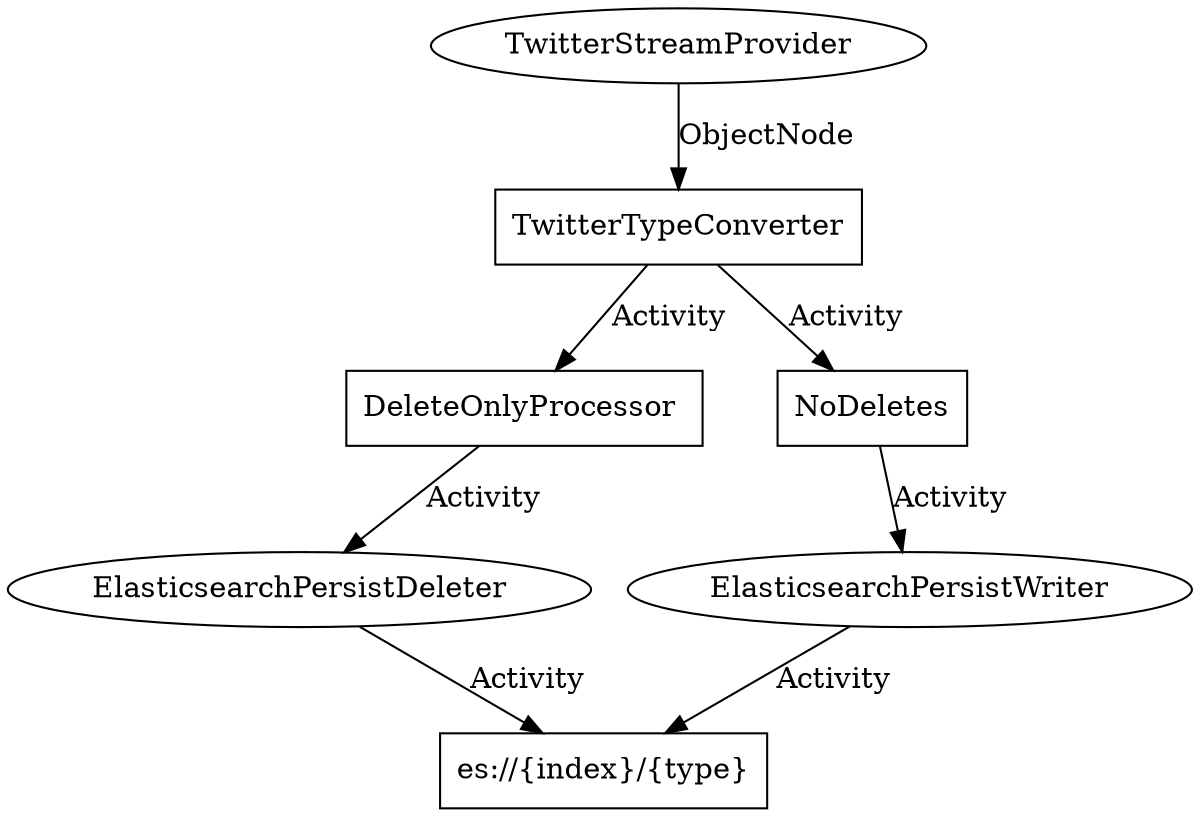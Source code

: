 digraph g {

  //providers
  TwitterStreamProvider [label="TwitterStreamProvider",shape=ellipse,URL="https://github.com/apache/incubator-streams/blob/master/streams-contrib/streams-provider-twitter/src/main/java/org/apache/streams/twitter/provider/TwitterStreamProvider.java"];

  //processors
  TwitterTypeConverter [label="TwitterTypeConverter",shape=box,URL="https://github.com/apache/incubator-streams/blob/master/streams-contrib/streams-provider-twitter/src/main/java/org/apache/streams/twitter/processor/TwitterTypeConverter.java"];
  DeleteOnlyProcessor  [label="DeleteOnlyProcessor ",shape=box,URL="https://github.com/apache/incubator-streams/blob/master/streams-contrib/streams-provider-twitter/src/main/java/org/apache/streams/twitter/processor/TwitterTypeConverter.java"];
  NoDeletesProcessor  [label="NoDeletes",shape=box,URL="https://github.com/apache/incubator-streams/blob/master/streams-contrib/streams-provider-twitter/src/main/java/org/apache/streams/twitter/processor/TwitterTypeConverter.java"];
   
  //persisters
  ElasticsearchPersistWriter [label="ElasticsearchPersistWriter",shape=ellipse,URL="https://github.com/apache/incubator-streams/blob/master/streams-contrib/streams-persist-elasticsearch/src/main/java/org/apache/streams/elasticsearch/ElasticsearchPersistWriter.java"];
  ElasticsearchPersistDeleter [label="ElasticsearchPersistDeleter",shape=ellipse,URL="https://github.com/apache/incubator-streams/blob/master/streams-contrib/streams-persist-elasticsearch/src/main/java/org/apache/streams/elasticsearch/ElasticsearchPersistWriter.java"];

   //data
  es [label="es://{index}/{type}",shape=box];

  //stream
  TwitterStreamProvider -> TwitterTypeConverter [label="ObjectNode"];
  TwitterTypeConverter -> DeleteOnlyProcessor [label="Activity",URL="https://github.com/apache/incubator-streams/blob/master/streams-pojo/src/main/jsonschema/org/apache/streams/pojo/json/activity.json"];
  TwitterTypeConverter -> NoDeletesProcessor [label="Activity",URL="https://github.com/apache/incubator-streams/blob/master/streams-pojo/src/main/jsonschema/org/apache/streams/pojo/json/activity.json"];
  DeleteOnlyProcessor -> ElasticsearchPersistDeleter [label="Activity",URL="https://github.com/apache/incubator-streams/blob/master/streams-pojo/src/main/jsonschema/org/apache/streams/pojo/json/activity.json"];
  NoDeletesProcessor -> ElasticsearchPersistWriter [label="Activity",URL="https://github.com/apache/incubator-streams/blob/master/streams-pojo/src/main/jsonschema/org/apache/streams/pojo/json/activity.json"];
  ElasticsearchPersistWriter -> es [label="Activity",URL="https://github.com/apache/incubator-streams/blob/master/streams-pojo/src/main/jsonschema/org/apache/streams/pojo/json/activity.json"];
  ElasticsearchPersistDeleter -> es [label="Activity",URL="https://github.com/apache/incubator-streams/blob/master/streams-pojo/src/main/jsonschema/org/apache/streams/pojo/json/activity.json"];
}